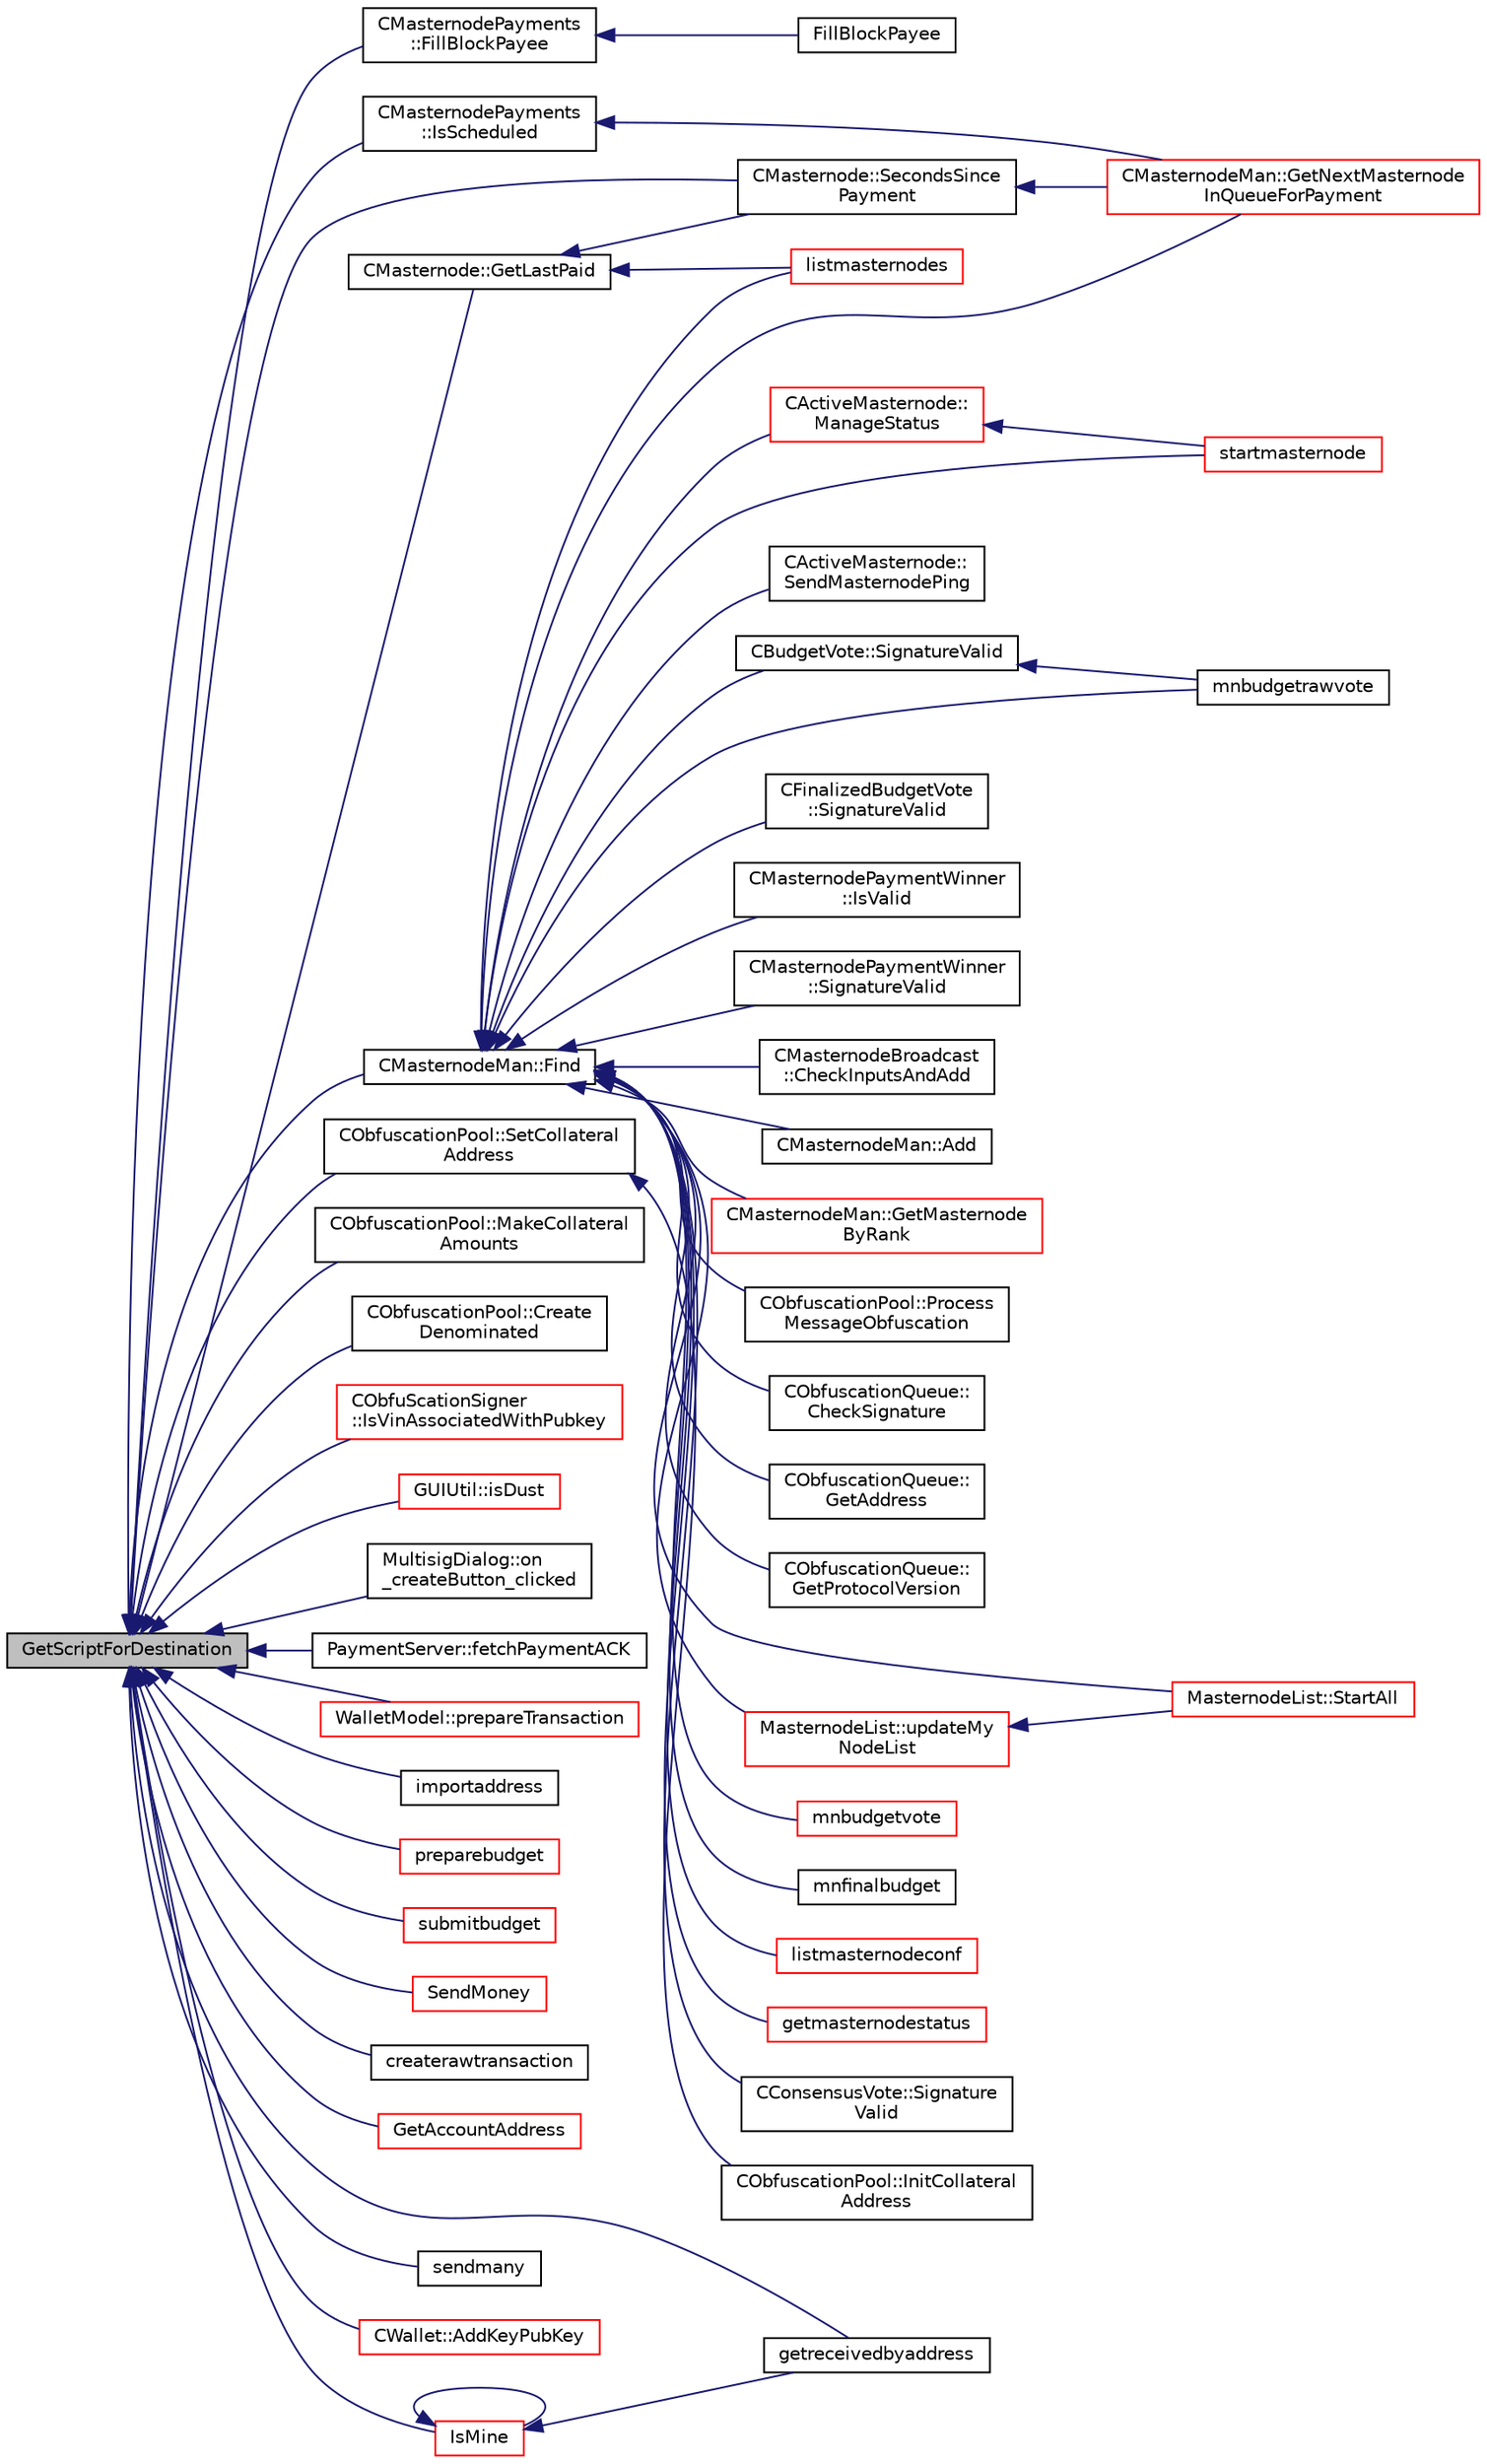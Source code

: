 digraph "GetScriptForDestination"
{
  edge [fontname="Helvetica",fontsize="10",labelfontname="Helvetica",labelfontsize="10"];
  node [fontname="Helvetica",fontsize="10",shape=record];
  rankdir="LR";
  Node158 [label="GetScriptForDestination",height=0.2,width=0.4,color="black", fillcolor="grey75", style="filled", fontcolor="black"];
  Node158 -> Node159 [dir="back",color="midnightblue",fontsize="10",style="solid",fontname="Helvetica"];
  Node159 [label="CMasternodePayments\l::FillBlockPayee",height=0.2,width=0.4,color="black", fillcolor="white", style="filled",URL="$class_c_masternode_payments.html#a459bf2e3a7e56743663026fd8f6d768d"];
  Node159 -> Node160 [dir="back",color="midnightblue",fontsize="10",style="solid",fontname="Helvetica"];
  Node160 [label="FillBlockPayee",height=0.2,width=0.4,color="black", fillcolor="white", style="filled",URL="$masternode-payments_8h.html#a2bd3aae33d7ebbea97792d1f1abfff03"];
  Node158 -> Node161 [dir="back",color="midnightblue",fontsize="10",style="solid",fontname="Helvetica"];
  Node161 [label="CMasternodePayments\l::IsScheduled",height=0.2,width=0.4,color="black", fillcolor="white", style="filled",URL="$class_c_masternode_payments.html#ae7b481b02b86b14946497bb21e375f1a"];
  Node161 -> Node162 [dir="back",color="midnightblue",fontsize="10",style="solid",fontname="Helvetica"];
  Node162 [label="CMasternodeMan::GetNextMasternode\lInQueueForPayment",height=0.2,width=0.4,color="red", fillcolor="white", style="filled",URL="$class_c_masternode_man.html#af90f3376d7f264536207b08e2fc395d8",tooltip="Find an entry in the masternode list that is next to be paid. "];
  Node158 -> Node165 [dir="back",color="midnightblue",fontsize="10",style="solid",fontname="Helvetica"];
  Node165 [label="CMasternode::SecondsSince\lPayment",height=0.2,width=0.4,color="black", fillcolor="white", style="filled",URL="$class_c_masternode.html#a7579b584c45fe164b39a3adc15f1ebe9"];
  Node165 -> Node162 [dir="back",color="midnightblue",fontsize="10",style="solid",fontname="Helvetica"];
  Node158 -> Node166 [dir="back",color="midnightblue",fontsize="10",style="solid",fontname="Helvetica"];
  Node166 [label="CMasternode::GetLastPaid",height=0.2,width=0.4,color="black", fillcolor="white", style="filled",URL="$class_c_masternode.html#a303e8288ffe803c68d8cc31224a35cdd"];
  Node166 -> Node165 [dir="back",color="midnightblue",fontsize="10",style="solid",fontname="Helvetica"];
  Node166 -> Node167 [dir="back",color="midnightblue",fontsize="10",style="solid",fontname="Helvetica"];
  Node167 [label="listmasternodes",height=0.2,width=0.4,color="red", fillcolor="white", style="filled",URL="$rpcmasternode_8cpp.html#a7670cc32a8bffbd99760becd8d33357a"];
  Node158 -> Node168 [dir="back",color="midnightblue",fontsize="10",style="solid",fontname="Helvetica"];
  Node168 [label="CMasternodeMan::Find",height=0.2,width=0.4,color="black", fillcolor="white", style="filled",URL="$class_c_masternode_man.html#a3d34836c6992d29c485ba94a0c1e0ae6",tooltip="Find an entry. "];
  Node168 -> Node169 [dir="back",color="midnightblue",fontsize="10",style="solid",fontname="Helvetica"];
  Node169 [label="CActiveMasternode::\lManageStatus",height=0.2,width=0.4,color="red", fillcolor="white", style="filled",URL="$class_c_active_masternode.html#a8004b3b2100da7dcfedbd1e959633e51",tooltip="Manage status of main Masternode. "];
  Node169 -> Node171 [dir="back",color="midnightblue",fontsize="10",style="solid",fontname="Helvetica"];
  Node171 [label="startmasternode",height=0.2,width=0.4,color="red", fillcolor="white", style="filled",URL="$rpcmasternode_8cpp.html#ab37c9f565d5d9dbb3e695422e3474b00"];
  Node168 -> Node172 [dir="back",color="midnightblue",fontsize="10",style="solid",fontname="Helvetica"];
  Node172 [label="CActiveMasternode::\lSendMasternodePing",height=0.2,width=0.4,color="black", fillcolor="white", style="filled",URL="$class_c_active_masternode.html#ae30a82106f2c0b6875344e39e49393c2",tooltip="Ping Masternode. "];
  Node168 -> Node173 [dir="back",color="midnightblue",fontsize="10",style="solid",fontname="Helvetica"];
  Node173 [label="CBudgetVote::SignatureValid",height=0.2,width=0.4,color="black", fillcolor="white", style="filled",URL="$class_c_budget_vote.html#ab01d2ab30c3761318a7da919bff26697"];
  Node173 -> Node174 [dir="back",color="midnightblue",fontsize="10",style="solid",fontname="Helvetica"];
  Node174 [label="mnbudgetrawvote",height=0.2,width=0.4,color="black", fillcolor="white", style="filled",URL="$rpcmasternode-budget_8cpp.html#a3ae70ddb7080492d70c053fdf06320f7"];
  Node168 -> Node175 [dir="back",color="midnightblue",fontsize="10",style="solid",fontname="Helvetica"];
  Node175 [label="CFinalizedBudgetVote\l::SignatureValid",height=0.2,width=0.4,color="black", fillcolor="white", style="filled",URL="$class_c_finalized_budget_vote.html#aadcc860c6efe5122388a372641297014"];
  Node168 -> Node176 [dir="back",color="midnightblue",fontsize="10",style="solid",fontname="Helvetica"];
  Node176 [label="CMasternodePaymentWinner\l::IsValid",height=0.2,width=0.4,color="black", fillcolor="white", style="filled",URL="$class_c_masternode_payment_winner.html#aea2d96fdfccdb2b79595c68cb1ba82e7"];
  Node168 -> Node177 [dir="back",color="midnightblue",fontsize="10",style="solid",fontname="Helvetica"];
  Node177 [label="CMasternodePaymentWinner\l::SignatureValid",height=0.2,width=0.4,color="black", fillcolor="white", style="filled",URL="$class_c_masternode_payment_winner.html#a7fa9251195562a7f0ef2d9c30748ba6c"];
  Node168 -> Node178 [dir="back",color="midnightblue",fontsize="10",style="solid",fontname="Helvetica"];
  Node178 [label="CMasternodeBroadcast\l::CheckInputsAndAdd",height=0.2,width=0.4,color="black", fillcolor="white", style="filled",URL="$class_c_masternode_broadcast.html#af62fbef289c7a262da6fcd6cfadeda3c"];
  Node168 -> Node179 [dir="back",color="midnightblue",fontsize="10",style="solid",fontname="Helvetica"];
  Node179 [label="CMasternodeMan::Add",height=0.2,width=0.4,color="black", fillcolor="white", style="filled",URL="$class_c_masternode_man.html#a8e648f7e96931e683b3fd6c98a4c4715",tooltip="Add an entry. "];
  Node168 -> Node162 [dir="back",color="midnightblue",fontsize="10",style="solid",fontname="Helvetica"];
  Node168 -> Node180 [dir="back",color="midnightblue",fontsize="10",style="solid",fontname="Helvetica"];
  Node180 [label="CMasternodeMan::GetMasternode\lByRank",height=0.2,width=0.4,color="red", fillcolor="white", style="filled",URL="$class_c_masternode_man.html#ab32afaad2651c69d2f93c68aee466677"];
  Node168 -> Node183 [dir="back",color="midnightblue",fontsize="10",style="solid",fontname="Helvetica"];
  Node183 [label="CObfuscationPool::Process\lMessageObfuscation",height=0.2,width=0.4,color="black", fillcolor="white", style="filled",URL="$class_c_obfuscation_pool.html#a9018f786df376b190c391bbf774be9d6",tooltip="Process a Obfuscation message using the Obfuscation protocol. "];
  Node168 -> Node184 [dir="back",color="midnightblue",fontsize="10",style="solid",fontname="Helvetica"];
  Node184 [label="CObfuscationQueue::\lCheckSignature",height=0.2,width=0.4,color="black", fillcolor="white", style="filled",URL="$class_c_obfuscation_queue.html#a2e19fb8d379c1d68e756de04e35b0d7d",tooltip="Check if we have a valid Masternode address. "];
  Node168 -> Node185 [dir="back",color="midnightblue",fontsize="10",style="solid",fontname="Helvetica"];
  Node185 [label="CObfuscationQueue::\lGetAddress",height=0.2,width=0.4,color="black", fillcolor="white", style="filled",URL="$class_c_obfuscation_queue.html#a2397bea1f4a2d6cfb03c204efb73e289"];
  Node168 -> Node186 [dir="back",color="midnightblue",fontsize="10",style="solid",fontname="Helvetica"];
  Node186 [label="CObfuscationQueue::\lGetProtocolVersion",height=0.2,width=0.4,color="black", fillcolor="white", style="filled",URL="$class_c_obfuscation_queue.html#aa9cb25ce886877a54c0bf6ad39b758d6",tooltip="Get the protocol version. "];
  Node168 -> Node187 [dir="back",color="midnightblue",fontsize="10",style="solid",fontname="Helvetica"];
  Node187 [label="MasternodeList::StartAll",height=0.2,width=0.4,color="red", fillcolor="white", style="filled",URL="$class_masternode_list.html#a0ebd5301adf7567e6a82550ba6d02ccc"];
  Node168 -> Node190 [dir="back",color="midnightblue",fontsize="10",style="solid",fontname="Helvetica"];
  Node190 [label="MasternodeList::updateMy\lNodeList",height=0.2,width=0.4,color="red", fillcolor="white", style="filled",URL="$class_masternode_list.html#abfb8462c699669f75f7a8005089bdb0a"];
  Node190 -> Node187 [dir="back",color="midnightblue",fontsize="10",style="solid",fontname="Helvetica"];
  Node168 -> Node195 [dir="back",color="midnightblue",fontsize="10",style="solid",fontname="Helvetica"];
  Node195 [label="mnbudgetvote",height=0.2,width=0.4,color="red", fillcolor="white", style="filled",URL="$rpcmasternode-budget_8cpp.html#a56da074ff2f33c0ef53bb451c67c0761"];
  Node168 -> Node174 [dir="back",color="midnightblue",fontsize="10",style="solid",fontname="Helvetica"];
  Node168 -> Node197 [dir="back",color="midnightblue",fontsize="10",style="solid",fontname="Helvetica"];
  Node197 [label="mnfinalbudget",height=0.2,width=0.4,color="black", fillcolor="white", style="filled",URL="$rpcmasternode-budget_8cpp.html#a9377cde49f5b62904aafb46d7d3c5e7c"];
  Node168 -> Node167 [dir="back",color="midnightblue",fontsize="10",style="solid",fontname="Helvetica"];
  Node168 -> Node171 [dir="back",color="midnightblue",fontsize="10",style="solid",fontname="Helvetica"];
  Node168 -> Node198 [dir="back",color="midnightblue",fontsize="10",style="solid",fontname="Helvetica"];
  Node198 [label="listmasternodeconf",height=0.2,width=0.4,color="red", fillcolor="white", style="filled",URL="$rpcmasternode_8cpp.html#ad8fbd361c989e66315792a0dbea58ddb"];
  Node168 -> Node199 [dir="back",color="midnightblue",fontsize="10",style="solid",fontname="Helvetica"];
  Node199 [label="getmasternodestatus",height=0.2,width=0.4,color="red", fillcolor="white", style="filled",URL="$rpcmasternode_8cpp.html#abef23ff79746db353d81f356e3fe938e"];
  Node168 -> Node200 [dir="back",color="midnightblue",fontsize="10",style="solid",fontname="Helvetica"];
  Node200 [label="CConsensusVote::Signature\lValid",height=0.2,width=0.4,color="black", fillcolor="white", style="filled",URL="$class_c_consensus_vote.html#ac6550a89acee255e0035e189a42a6310"];
  Node158 -> Node201 [dir="back",color="midnightblue",fontsize="10",style="solid",fontname="Helvetica"];
  Node201 [label="CObfuscationPool::SetCollateral\lAddress",height=0.2,width=0.4,color="black", fillcolor="white", style="filled",URL="$class_c_obfuscation_pool.html#aa799d03fe720586f1410035e3e2dba94"];
  Node201 -> Node202 [dir="back",color="midnightblue",fontsize="10",style="solid",fontname="Helvetica"];
  Node202 [label="CObfuscationPool::InitCollateral\lAddress",height=0.2,width=0.4,color="black", fillcolor="white", style="filled",URL="$class_c_obfuscation_pool.html#aa040695f32a21d3abc6ceaa9d8805779"];
  Node158 -> Node203 [dir="back",color="midnightblue",fontsize="10",style="solid",fontname="Helvetica"];
  Node203 [label="CObfuscationPool::MakeCollateral\lAmounts",height=0.2,width=0.4,color="black", fillcolor="white", style="filled",URL="$class_c_obfuscation_pool.html#a7496f4e868d633d45b9c92af0cc56ac5",tooltip="Split up large inputs or make fee sized inputs. "];
  Node158 -> Node204 [dir="back",color="midnightblue",fontsize="10",style="solid",fontname="Helvetica"];
  Node204 [label="CObfuscationPool::Create\lDenominated",height=0.2,width=0.4,color="black", fillcolor="white", style="filled",URL="$class_c_obfuscation_pool.html#a95e6023ca617da294132311b30179c55"];
  Node158 -> Node205 [dir="back",color="midnightblue",fontsize="10",style="solid",fontname="Helvetica"];
  Node205 [label="CObfuScationSigner\l::IsVinAssociatedWithPubkey",height=0.2,width=0.4,color="red", fillcolor="white", style="filled",URL="$class_c_obfu_scation_signer.html#ae52356535949db63ac24a3815c0ca117",tooltip="Is the inputs associated with this public key? (and there is 10000 DIV - checking if valid masternode..."];
  Node158 -> Node207 [dir="back",color="midnightblue",fontsize="10",style="solid",fontname="Helvetica"];
  Node207 [label="GUIUtil::isDust",height=0.2,width=0.4,color="red", fillcolor="white", style="filled",URL="$namespace_g_u_i_util.html#af72fd9408f5cc4f11f6adb4dd533aa40"];
  Node158 -> Node210 [dir="back",color="midnightblue",fontsize="10",style="solid",fontname="Helvetica"];
  Node210 [label="MultisigDialog::on\l_createButton_clicked",height=0.2,width=0.4,color="black", fillcolor="white", style="filled",URL="$class_multisig_dialog.html#aa92668e885635152734edf805c021590"];
  Node158 -> Node211 [dir="back",color="midnightblue",fontsize="10",style="solid",fontname="Helvetica"];
  Node211 [label="PaymentServer::fetchPaymentACK",height=0.2,width=0.4,color="black", fillcolor="white", style="filled",URL="$class_payment_server.html#ab846f9e8778e5cc878b644133e8628f1"];
  Node158 -> Node212 [dir="back",color="midnightblue",fontsize="10",style="solid",fontname="Helvetica"];
  Node212 [label="WalletModel::prepareTransaction",height=0.2,width=0.4,color="red", fillcolor="white", style="filled",URL="$class_wallet_model.html#a8abc851901c7c7343ebfb5a8e5fc0154"];
  Node158 -> Node214 [dir="back",color="midnightblue",fontsize="10",style="solid",fontname="Helvetica"];
  Node214 [label="importaddress",height=0.2,width=0.4,color="black", fillcolor="white", style="filled",URL="$rpcdump_8cpp.html#a457bc572859c8265c72a0afd1a6db56c"];
  Node158 -> Node215 [dir="back",color="midnightblue",fontsize="10",style="solid",fontname="Helvetica"];
  Node215 [label="preparebudget",height=0.2,width=0.4,color="red", fillcolor="white", style="filled",URL="$rpcmasternode-budget_8cpp.html#a8c07f1b00f74d9d2227428a552679b8c"];
  Node158 -> Node216 [dir="back",color="midnightblue",fontsize="10",style="solid",fontname="Helvetica"];
  Node216 [label="submitbudget",height=0.2,width=0.4,color="red", fillcolor="white", style="filled",URL="$rpcmasternode-budget_8cpp.html#a7567b2accf3b6fd9ae5a98b9e6506e9e"];
  Node158 -> Node217 [dir="back",color="midnightblue",fontsize="10",style="solid",fontname="Helvetica"];
  Node217 [label="SendMoney",height=0.2,width=0.4,color="red", fillcolor="white", style="filled",URL="$rpcmasternode_8cpp.html#a49669702f73a24c1d1dc5a08d7c0785f"];
  Node158 -> Node219 [dir="back",color="midnightblue",fontsize="10",style="solid",fontname="Helvetica"];
  Node219 [label="createrawtransaction",height=0.2,width=0.4,color="black", fillcolor="white", style="filled",URL="$rpcrawtransaction_8cpp.html#a7924d2aa3d68d890b82773445e0d949e"];
  Node158 -> Node220 [dir="back",color="midnightblue",fontsize="10",style="solid",fontname="Helvetica"];
  Node220 [label="GetAccountAddress",height=0.2,width=0.4,color="red", fillcolor="white", style="filled",URL="$rpcwallet_8cpp.html#aa3d9baf7a6fc6c9f0a08ec861ca52f59"];
  Node158 -> Node223 [dir="back",color="midnightblue",fontsize="10",style="solid",fontname="Helvetica"];
  Node223 [label="getreceivedbyaddress",height=0.2,width=0.4,color="black", fillcolor="white", style="filled",URL="$rpcwallet_8cpp.html#abbb6475509aa2e69844f0b3a8bcb422a"];
  Node158 -> Node224 [dir="back",color="midnightblue",fontsize="10",style="solid",fontname="Helvetica"];
  Node224 [label="sendmany",height=0.2,width=0.4,color="black", fillcolor="white", style="filled",URL="$rpcwallet_8cpp.html#adeb5f23f20fb4e589dab23cadf75c92d"];
  Node158 -> Node225 [dir="back",color="midnightblue",fontsize="10",style="solid",fontname="Helvetica"];
  Node225 [label="CWallet::AddKeyPubKey",height=0.2,width=0.4,color="red", fillcolor="white", style="filled",URL="$group__map_wallet.html#ga3240da36cd717146296969227a3e0bd5",tooltip="Adds a key to the store, and saves it to disk. "];
  Node158 -> Node229 [dir="back",color="midnightblue",fontsize="10",style="solid",fontname="Helvetica"];
  Node229 [label="IsMine",height=0.2,width=0.4,color="red", fillcolor="white", style="filled",URL="$wallet__ismine_8h.html#adc59cf67d903c1ba1ef225561b85bfce"];
  Node229 -> Node223 [dir="back",color="midnightblue",fontsize="10",style="solid",fontname="Helvetica"];
  Node229 -> Node229 [dir="back",color="midnightblue",fontsize="10",style="solid",fontname="Helvetica"];
}
